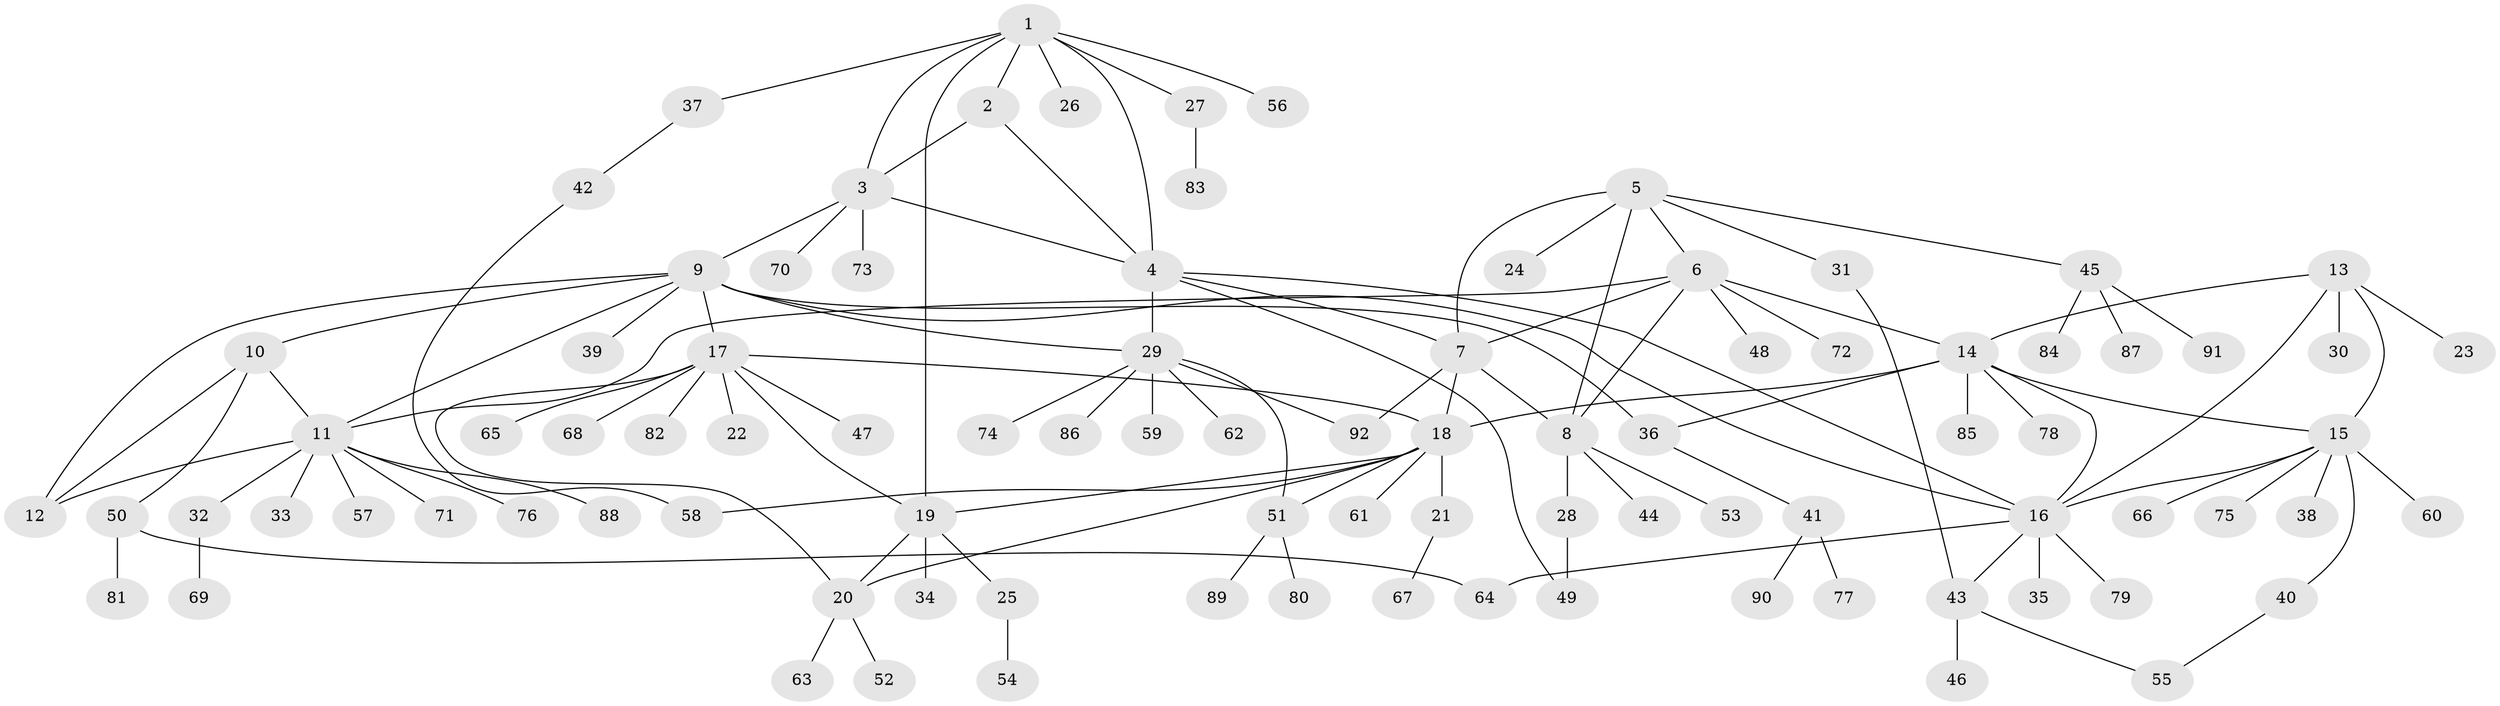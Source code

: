 // Generated by graph-tools (version 1.1) at 2025/54/03/09/25 04:54:46]
// undirected, 92 vertices, 121 edges
graph export_dot {
graph [start="1"]
  node [color=gray90,style=filled];
  1;
  2;
  3;
  4;
  5;
  6;
  7;
  8;
  9;
  10;
  11;
  12;
  13;
  14;
  15;
  16;
  17;
  18;
  19;
  20;
  21;
  22;
  23;
  24;
  25;
  26;
  27;
  28;
  29;
  30;
  31;
  32;
  33;
  34;
  35;
  36;
  37;
  38;
  39;
  40;
  41;
  42;
  43;
  44;
  45;
  46;
  47;
  48;
  49;
  50;
  51;
  52;
  53;
  54;
  55;
  56;
  57;
  58;
  59;
  60;
  61;
  62;
  63;
  64;
  65;
  66;
  67;
  68;
  69;
  70;
  71;
  72;
  73;
  74;
  75;
  76;
  77;
  78;
  79;
  80;
  81;
  82;
  83;
  84;
  85;
  86;
  87;
  88;
  89;
  90;
  91;
  92;
  1 -- 2;
  1 -- 3;
  1 -- 4;
  1 -- 19;
  1 -- 26;
  1 -- 27;
  1 -- 37;
  1 -- 56;
  2 -- 3;
  2 -- 4;
  3 -- 4;
  3 -- 9;
  3 -- 70;
  3 -- 73;
  4 -- 7;
  4 -- 16;
  4 -- 29;
  4 -- 49;
  5 -- 6;
  5 -- 7;
  5 -- 8;
  5 -- 24;
  5 -- 31;
  5 -- 45;
  6 -- 7;
  6 -- 8;
  6 -- 11;
  6 -- 14;
  6 -- 48;
  6 -- 72;
  7 -- 8;
  7 -- 18;
  7 -- 92;
  8 -- 28;
  8 -- 44;
  8 -- 53;
  9 -- 10;
  9 -- 11;
  9 -- 12;
  9 -- 16;
  9 -- 17;
  9 -- 29;
  9 -- 36;
  9 -- 39;
  10 -- 11;
  10 -- 12;
  10 -- 50;
  11 -- 12;
  11 -- 32;
  11 -- 33;
  11 -- 57;
  11 -- 71;
  11 -- 76;
  11 -- 88;
  13 -- 14;
  13 -- 15;
  13 -- 16;
  13 -- 23;
  13 -- 30;
  14 -- 15;
  14 -- 16;
  14 -- 18;
  14 -- 36;
  14 -- 78;
  14 -- 85;
  15 -- 16;
  15 -- 38;
  15 -- 40;
  15 -- 60;
  15 -- 66;
  15 -- 75;
  16 -- 35;
  16 -- 43;
  16 -- 64;
  16 -- 79;
  17 -- 18;
  17 -- 19;
  17 -- 20;
  17 -- 22;
  17 -- 47;
  17 -- 65;
  17 -- 68;
  17 -- 82;
  18 -- 19;
  18 -- 20;
  18 -- 21;
  18 -- 51;
  18 -- 58;
  18 -- 61;
  19 -- 20;
  19 -- 25;
  19 -- 34;
  20 -- 52;
  20 -- 63;
  21 -- 67;
  25 -- 54;
  27 -- 83;
  28 -- 49;
  29 -- 51;
  29 -- 59;
  29 -- 62;
  29 -- 74;
  29 -- 86;
  29 -- 92;
  31 -- 43;
  32 -- 69;
  36 -- 41;
  37 -- 42;
  40 -- 55;
  41 -- 77;
  41 -- 90;
  42 -- 58;
  43 -- 46;
  43 -- 55;
  45 -- 84;
  45 -- 87;
  45 -- 91;
  50 -- 64;
  50 -- 81;
  51 -- 80;
  51 -- 89;
}

